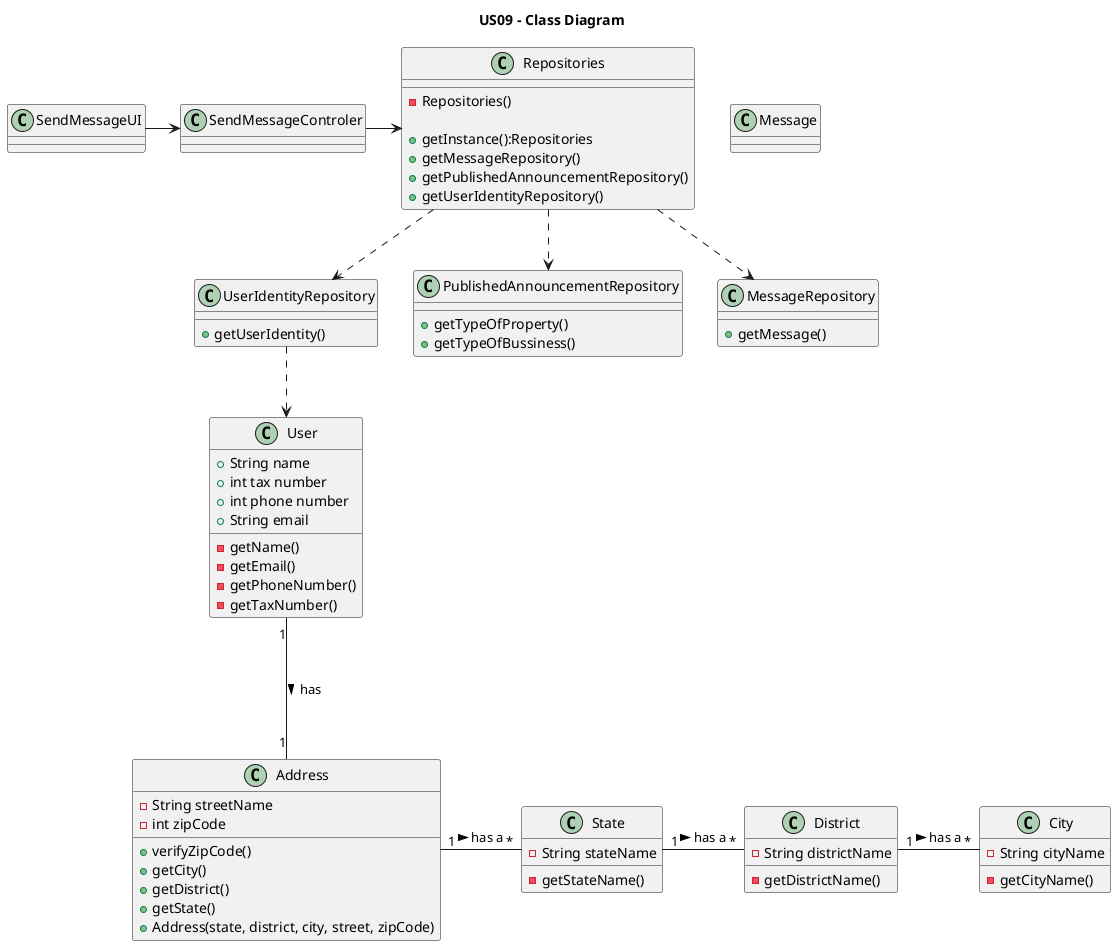 @startuml
'skinparam monochrome true
skinparam packageStyle rectangle
skinparam shadowing false
skinparam linetype polyline
'skinparam linetype orto
'skinparam classAttributeIconSize 0
'left to right direction

title US09 - Class Diagram

class SendMessageUI {
}

class SendMessageControler {
}

class Repositories {

-Repositories()

+getInstance():Repositories
+getMessageRepository()
+getPublishedAnnouncementRepository()
+getUserIdentityRepository()
}

class UserIdentityRepository {
+getUserIdentity()
}

class PublishedAnnouncementRepository {

+ getTypeOfProperty()
+ getTypeOfBussiness()
}

class MessageRepository {
+getMessage()
}

class Message {

}


class User{
+String name
+int tax number
+int phone number
+String email

-getName()
-getEmail()
-getPhoneNumber()
-getTaxNumber()
}

class Address {
    -String streetName
    -int zipCode

    +verifyZipCode()
    +getCity()
    +getDistrict()
    +getState()
    +Address(state, district, city, street, zipCode)
}



class City {
     - String cityName

    -getCityName()
}

class District {
    - String districtName

    -getDistrictName()
}

class State {
   - String stateName

    -getStateName()
}



SendMessageUI -right-> SendMessageControler

SendMessageControler -right-> Repositories

Repositories ..> UserIdentityRepository
Repositories ..> PublishedAnnouncementRepository
Repositories ..> MessageRepository



State "*"-left- "1" Address: has a  <
City "*"-left- "1" District: has a  <
District "*"-left- "1" State: has a  <
User "1" --- "1" Address: has >
UserIdentityRepository ..> User

@enduml